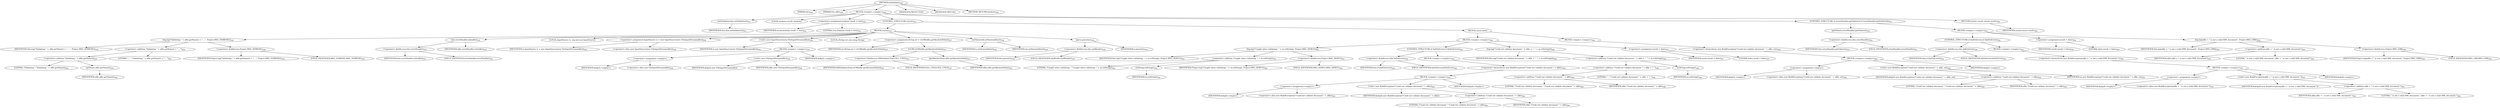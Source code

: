 digraph "doValidate" {  
"1055" [label = <(METHOD,doValidate)<SUB>529</SUB>> ]
"59" [label = <(PARAM,this)<SUB>529</SUB>> ]
"1056" [label = <(PARAM,File afile)<SUB>529</SUB>> ]
"1057" [label = <(BLOCK,&lt;empty&gt;,&lt;empty&gt;)<SUB>529</SUB>> ]
"1058" [label = <(initValidator,this.initValidator())<SUB>531</SUB>> ]
"58" [label = <(IDENTIFIER,this,this.initValidator())<SUB>531</SUB>> ]
"1059" [label = <(LOCAL,boolean result: boolean)> ]
"1060" [label = <(&lt;operator&gt;.assignment,boolean result = true)<SUB>532</SUB>> ]
"1061" [label = <(IDENTIFIER,result,boolean result = true)<SUB>532</SUB>> ]
"1062" [label = <(LITERAL,true,boolean result = true)<SUB>532</SUB>> ]
"1063" [label = <(CONTROL_STRUCTURE,try,try)<SUB>533</SUB>> ]
"1064" [label = <(BLOCK,try,try)<SUB>533</SUB>> ]
"1065" [label = <(log,log(&quot;Validating &quot; + afile.getName() + &quot;... &quot;, Project.MSG_VERBOSE))<SUB>534</SUB>> ]
"60" [label = <(IDENTIFIER,this,log(&quot;Validating &quot; + afile.getName() + &quot;... &quot;, Project.MSG_VERBOSE))<SUB>534</SUB>> ]
"1066" [label = <(&lt;operator&gt;.addition,&quot;Validating &quot; + afile.getName() + &quot;... &quot;)<SUB>534</SUB>> ]
"1067" [label = <(&lt;operator&gt;.addition,&quot;Validating &quot; + afile.getName())<SUB>534</SUB>> ]
"1068" [label = <(LITERAL,&quot;Validating &quot;,&quot;Validating &quot; + afile.getName())<SUB>534</SUB>> ]
"1069" [label = <(getName,afile.getName())<SUB>534</SUB>> ]
"1070" [label = <(IDENTIFIER,afile,afile.getName())<SUB>534</SUB>> ]
"1071" [label = <(LITERAL,&quot;... &quot;,&quot;Validating &quot; + afile.getName() + &quot;... &quot;)<SUB>534</SUB>> ]
"1072" [label = <(&lt;operator&gt;.fieldAccess,Project.MSG_VERBOSE)<SUB>534</SUB>> ]
"1073" [label = <(IDENTIFIER,Project,log(&quot;Validating &quot; + afile.getName() + &quot;... &quot;, Project.MSG_VERBOSE))<SUB>534</SUB>> ]
"1074" [label = <(FIELD_IDENTIFIER,MSG_VERBOSE,MSG_VERBOSE)<SUB>534</SUB>> ]
"1075" [label = <(init,errorHandler.init(afile))<SUB>535</SUB>> ]
"1076" [label = <(&lt;operator&gt;.fieldAccess,this.errorHandler)<SUB>535</SUB>> ]
"1077" [label = <(IDENTIFIER,this,errorHandler.init(afile))<SUB>535</SUB>> ]
"1078" [label = <(FIELD_IDENTIFIER,errorHandler,errorHandler)<SUB>535</SUB>> ]
"1079" [label = <(IDENTIFIER,afile,errorHandler.init(afile))<SUB>535</SUB>> ]
"62" [label = <(LOCAL,InputSource is: org.xml.sax.InputSource)> ]
"1080" [label = <(&lt;operator&gt;.assignment,InputSource is = new InputSource(new FileInputStream(afile)))<SUB>536</SUB>> ]
"1081" [label = <(IDENTIFIER,is,InputSource is = new InputSource(new FileInputStream(afile)))<SUB>536</SUB>> ]
"1082" [label = <(&lt;operator&gt;.alloc,new InputSource(new FileInputStream(afile)))<SUB>536</SUB>> ]
"1083" [label = <(&lt;init&gt;,new InputSource(new FileInputStream(afile)))<SUB>536</SUB>> ]
"61" [label = <(IDENTIFIER,is,new InputSource(new FileInputStream(afile)))<SUB>536</SUB>> ]
"1084" [label = <(BLOCK,&lt;empty&gt;,&lt;empty&gt;)<SUB>536</SUB>> ]
"1085" [label = <(&lt;operator&gt;.assignment,&lt;empty&gt;)> ]
"1086" [label = <(IDENTIFIER,$obj22,&lt;empty&gt;)> ]
"1087" [label = <(&lt;operator&gt;.alloc,new FileInputStream(afile))<SUB>536</SUB>> ]
"1088" [label = <(&lt;init&gt;,new FileInputStream(afile))<SUB>536</SUB>> ]
"1089" [label = <(IDENTIFIER,$obj22,new FileInputStream(afile))> ]
"1090" [label = <(IDENTIFIER,afile,new FileInputStream(afile))<SUB>536</SUB>> ]
"1091" [label = <(IDENTIFIER,$obj22,&lt;empty&gt;)> ]
"1092" [label = <(LOCAL,String uri: java.lang.String)> ]
"1093" [label = <(&lt;operator&gt;.assignment,String uri = toURI(afile.getAbsolutePath()))<SUB>537</SUB>> ]
"1094" [label = <(IDENTIFIER,uri,String uri = toURI(afile.getAbsolutePath()))<SUB>537</SUB>> ]
"1095" [label = <(toURI,toURI(afile.getAbsolutePath()))<SUB>537</SUB>> ]
"1096" [label = <(&lt;operator&gt;.fieldAccess,XMLValidateTask.FILE_UTILS)<SUB>537</SUB>> ]
"1097" [label = <(IDENTIFIER,XMLValidateTask,toURI(afile.getAbsolutePath()))<SUB>537</SUB>> ]
"1098" [label = <(FIELD_IDENTIFIER,FILE_UTILS,FILE_UTILS)<SUB>537</SUB>> ]
"1099" [label = <(getAbsolutePath,afile.getAbsolutePath())<SUB>537</SUB>> ]
"1100" [label = <(IDENTIFIER,afile,afile.getAbsolutePath())<SUB>537</SUB>> ]
"1101" [label = <(setSystemId,setSystemId(uri))<SUB>538</SUB>> ]
"1102" [label = <(IDENTIFIER,is,setSystemId(uri))<SUB>538</SUB>> ]
"1103" [label = <(IDENTIFIER,uri,setSystemId(uri))<SUB>538</SUB>> ]
"1104" [label = <(parse,parse(is))<SUB>539</SUB>> ]
"1105" [label = <(&lt;operator&gt;.fieldAccess,this.xmlReader)<SUB>539</SUB>> ]
"1106" [label = <(IDENTIFIER,this,parse(is))<SUB>539</SUB>> ]
"1107" [label = <(FIELD_IDENTIFIER,xmlReader,xmlReader)<SUB>539</SUB>> ]
"1108" [label = <(IDENTIFIER,is,parse(is))<SUB>539</SUB>> ]
"1109" [label = <(BLOCK,catch,catch)> ]
"1110" [label = <(BLOCK,&lt;empty&gt;,&lt;empty&gt;)<SUB>540</SUB>> ]
"1111" [label = <(log,log(&quot;Caught when validating: &quot; + ex.toString(), Project.MSG_DEBUG))<SUB>541</SUB>> ]
"63" [label = <(IDENTIFIER,this,log(&quot;Caught when validating: &quot; + ex.toString(), Project.MSG_DEBUG))<SUB>541</SUB>> ]
"1112" [label = <(&lt;operator&gt;.addition,&quot;Caught when validating: &quot; + ex.toString())<SUB>541</SUB>> ]
"1113" [label = <(LITERAL,&quot;Caught when validating: &quot;,&quot;Caught when validating: &quot; + ex.toString())<SUB>541</SUB>> ]
"1114" [label = <(toString,toString())<SUB>541</SUB>> ]
"1115" [label = <(IDENTIFIER,ex,toString())<SUB>541</SUB>> ]
"1116" [label = <(&lt;operator&gt;.fieldAccess,Project.MSG_DEBUG)<SUB>541</SUB>> ]
"1117" [label = <(IDENTIFIER,Project,log(&quot;Caught when validating: &quot; + ex.toString(), Project.MSG_DEBUG))<SUB>541</SUB>> ]
"1118" [label = <(FIELD_IDENTIFIER,MSG_DEBUG,MSG_DEBUG)<SUB>541</SUB>> ]
"1119" [label = <(CONTROL_STRUCTURE,if (failOnError),if (failOnError))<SUB>542</SUB>> ]
"1120" [label = <(&lt;operator&gt;.fieldAccess,this.failOnError)<SUB>542</SUB>> ]
"1121" [label = <(IDENTIFIER,this,if (failOnError))<SUB>542</SUB>> ]
"1122" [label = <(FIELD_IDENTIFIER,failOnError,failOnError)<SUB>542</SUB>> ]
"1123" [label = <(BLOCK,&lt;empty&gt;,&lt;empty&gt;)<SUB>542</SUB>> ]
"1124" [label = <(&lt;operator&gt;.throw,throw new BuildException(&quot;Could not validate document &quot; + afile);)<SUB>543</SUB>> ]
"1125" [label = <(BLOCK,&lt;empty&gt;,&lt;empty&gt;)<SUB>543</SUB>> ]
"1126" [label = <(&lt;operator&gt;.assignment,&lt;empty&gt;)> ]
"1127" [label = <(IDENTIFIER,$obj24,&lt;empty&gt;)> ]
"1128" [label = <(&lt;operator&gt;.alloc,new BuildException(&quot;Could not validate document &quot; + afile))<SUB>543</SUB>> ]
"1129" [label = <(&lt;init&gt;,new BuildException(&quot;Could not validate document &quot; + afile))<SUB>543</SUB>> ]
"1130" [label = <(IDENTIFIER,$obj24,new BuildException(&quot;Could not validate document &quot; + afile))> ]
"1131" [label = <(&lt;operator&gt;.addition,&quot;Could not validate document &quot; + afile)<SUB>544</SUB>> ]
"1132" [label = <(LITERAL,&quot;Could not validate document &quot;,&quot;Could not validate document &quot; + afile)<SUB>544</SUB>> ]
"1133" [label = <(IDENTIFIER,afile,&quot;Could not validate document &quot; + afile)<SUB>544</SUB>> ]
"1134" [label = <(IDENTIFIER,$obj24,&lt;empty&gt;)> ]
"1135" [label = <(log,log(&quot;Could not validate document &quot; + afile + &quot;: &quot; + ex.toString()))<SUB>546</SUB>> ]
"64" [label = <(IDENTIFIER,this,log(&quot;Could not validate document &quot; + afile + &quot;: &quot; + ex.toString()))<SUB>546</SUB>> ]
"1136" [label = <(&lt;operator&gt;.addition,&quot;Could not validate document &quot; + afile + &quot;: &quot; + ex.toString())<SUB>546</SUB>> ]
"1137" [label = <(&lt;operator&gt;.addition,&quot;Could not validate document &quot; + afile + &quot;: &quot;)<SUB>546</SUB>> ]
"1138" [label = <(&lt;operator&gt;.addition,&quot;Could not validate document &quot; + afile)<SUB>546</SUB>> ]
"1139" [label = <(LITERAL,&quot;Could not validate document &quot;,&quot;Could not validate document &quot; + afile)<SUB>546</SUB>> ]
"1140" [label = <(IDENTIFIER,afile,&quot;Could not validate document &quot; + afile)<SUB>546</SUB>> ]
"1141" [label = <(LITERAL,&quot;: &quot;,&quot;Could not validate document &quot; + afile + &quot;: &quot;)<SUB>546</SUB>> ]
"1142" [label = <(toString,toString())<SUB>546</SUB>> ]
"1143" [label = <(IDENTIFIER,ex,toString())<SUB>546</SUB>> ]
"1144" [label = <(&lt;operator&gt;.assignment,result = false)<SUB>547</SUB>> ]
"1145" [label = <(IDENTIFIER,result,result = false)<SUB>547</SUB>> ]
"1146" [label = <(LITERAL,false,result = false)<SUB>547</SUB>> ]
"1147" [label = <(BLOCK,&lt;empty&gt;,&lt;empty&gt;)<SUB>548</SUB>> ]
"1148" [label = <(&lt;operator&gt;.throw,throw new BuildException(&quot;Could not validate document &quot; + afile, ex);)<SUB>549</SUB>> ]
"1149" [label = <(BLOCK,&lt;empty&gt;,&lt;empty&gt;)<SUB>549</SUB>> ]
"1150" [label = <(&lt;operator&gt;.assignment,&lt;empty&gt;)> ]
"1151" [label = <(IDENTIFIER,$obj25,&lt;empty&gt;)> ]
"1152" [label = <(&lt;operator&gt;.alloc,new BuildException(&quot;Could not validate document &quot; + afile, ex))<SUB>549</SUB>> ]
"1153" [label = <(&lt;init&gt;,new BuildException(&quot;Could not validate document &quot; + afile, ex))<SUB>549</SUB>> ]
"1154" [label = <(IDENTIFIER,$obj25,new BuildException(&quot;Could not validate document &quot; + afile, ex))> ]
"1155" [label = <(&lt;operator&gt;.addition,&quot;Could not validate document &quot; + afile)<SUB>550</SUB>> ]
"1156" [label = <(LITERAL,&quot;Could not validate document &quot;,&quot;Could not validate document &quot; + afile)<SUB>550</SUB>> ]
"1157" [label = <(IDENTIFIER,afile,&quot;Could not validate document &quot; + afile)<SUB>550</SUB>> ]
"1158" [label = <(IDENTIFIER,ex,new BuildException(&quot;Could not validate document &quot; + afile, ex))<SUB>551</SUB>> ]
"1159" [label = <(IDENTIFIER,$obj25,&lt;empty&gt;)> ]
"1160" [label = <(CONTROL_STRUCTURE,if (errorHandler.getFailure()),if (errorHandler.getFailure()))<SUB>553</SUB>> ]
"1161" [label = <(getFailure,errorHandler.getFailure())<SUB>553</SUB>> ]
"1162" [label = <(&lt;operator&gt;.fieldAccess,this.errorHandler)<SUB>553</SUB>> ]
"1163" [label = <(IDENTIFIER,this,errorHandler.getFailure())<SUB>553</SUB>> ]
"1164" [label = <(FIELD_IDENTIFIER,errorHandler,errorHandler)<SUB>553</SUB>> ]
"1165" [label = <(BLOCK,&lt;empty&gt;,&lt;empty&gt;)<SUB>553</SUB>> ]
"1166" [label = <(CONTROL_STRUCTURE,if (failOnError),if (failOnError))<SUB>554</SUB>> ]
"1167" [label = <(&lt;operator&gt;.fieldAccess,this.failOnError)<SUB>554</SUB>> ]
"1168" [label = <(IDENTIFIER,this,if (failOnError))<SUB>554</SUB>> ]
"1169" [label = <(FIELD_IDENTIFIER,failOnError,failOnError)<SUB>554</SUB>> ]
"1170" [label = <(BLOCK,&lt;empty&gt;,&lt;empty&gt;)<SUB>554</SUB>> ]
"1171" [label = <(&lt;operator&gt;.throw,throw new BuildException(afile + &quot; is not a valid XML document.&quot;);)<SUB>555</SUB>> ]
"1172" [label = <(BLOCK,&lt;empty&gt;,&lt;empty&gt;)<SUB>555</SUB>> ]
"1173" [label = <(&lt;operator&gt;.assignment,&lt;empty&gt;)> ]
"1174" [label = <(IDENTIFIER,$obj26,&lt;empty&gt;)> ]
"1175" [label = <(&lt;operator&gt;.alloc,new BuildException(afile + &quot; is not a valid XML document.&quot;))<SUB>555</SUB>> ]
"1176" [label = <(&lt;init&gt;,new BuildException(afile + &quot; is not a valid XML document.&quot;))<SUB>555</SUB>> ]
"1177" [label = <(IDENTIFIER,$obj26,new BuildException(afile + &quot; is not a valid XML document.&quot;))> ]
"1178" [label = <(&lt;operator&gt;.addition,afile + &quot; is not a valid XML document.&quot;)<SUB>556</SUB>> ]
"1179" [label = <(IDENTIFIER,afile,afile + &quot; is not a valid XML document.&quot;)<SUB>556</SUB>> ]
"1180" [label = <(LITERAL,&quot; is not a valid XML document.&quot;,afile + &quot; is not a valid XML document.&quot;)<SUB>556</SUB>> ]
"1181" [label = <(IDENTIFIER,$obj26,&lt;empty&gt;)> ]
"1182" [label = <(&lt;operator&gt;.assignment,result = false)<SUB>558</SUB>> ]
"1183" [label = <(IDENTIFIER,result,result = false)<SUB>558</SUB>> ]
"1184" [label = <(LITERAL,false,result = false)<SUB>558</SUB>> ]
"1185" [label = <(log,log(afile + &quot; is not a valid XML document&quot;, Project.MSG_ERR))<SUB>559</SUB>> ]
"65" [label = <(IDENTIFIER,this,log(afile + &quot; is not a valid XML document&quot;, Project.MSG_ERR))<SUB>559</SUB>> ]
"1186" [label = <(&lt;operator&gt;.addition,afile + &quot; is not a valid XML document&quot;)<SUB>559</SUB>> ]
"1187" [label = <(IDENTIFIER,afile,afile + &quot; is not a valid XML document&quot;)<SUB>559</SUB>> ]
"1188" [label = <(LITERAL,&quot; is not a valid XML document&quot;,afile + &quot; is not a valid XML document&quot;)<SUB>559</SUB>> ]
"1189" [label = <(&lt;operator&gt;.fieldAccess,Project.MSG_ERR)<SUB>559</SUB>> ]
"1190" [label = <(IDENTIFIER,Project,log(afile + &quot; is not a valid XML document&quot;, Project.MSG_ERR))<SUB>559</SUB>> ]
"1191" [label = <(FIELD_IDENTIFIER,MSG_ERR,MSG_ERR)<SUB>559</SUB>> ]
"1192" [label = <(RETURN,return result;,return result;)<SUB>561</SUB>> ]
"1193" [label = <(IDENTIFIER,result,return result;)<SUB>561</SUB>> ]
"1194" [label = <(MODIFIER,PROTECTED)> ]
"1195" [label = <(MODIFIER,VIRTUAL)> ]
"1196" [label = <(METHOD_RETURN,boolean)<SUB>529</SUB>> ]
  "1055" -> "59" 
  "1055" -> "1056" 
  "1055" -> "1057" 
  "1055" -> "1194" 
  "1055" -> "1195" 
  "1055" -> "1196" 
  "1057" -> "1058" 
  "1057" -> "1059" 
  "1057" -> "1060" 
  "1057" -> "1063" 
  "1057" -> "1160" 
  "1057" -> "1192" 
  "1058" -> "58" 
  "1060" -> "1061" 
  "1060" -> "1062" 
  "1063" -> "1064" 
  "1063" -> "1109" 
  "1064" -> "1065" 
  "1064" -> "1075" 
  "1064" -> "62" 
  "1064" -> "1080" 
  "1064" -> "1083" 
  "1064" -> "1092" 
  "1064" -> "1093" 
  "1064" -> "1101" 
  "1064" -> "1104" 
  "1065" -> "60" 
  "1065" -> "1066" 
  "1065" -> "1072" 
  "1066" -> "1067" 
  "1066" -> "1071" 
  "1067" -> "1068" 
  "1067" -> "1069" 
  "1069" -> "1070" 
  "1072" -> "1073" 
  "1072" -> "1074" 
  "1075" -> "1076" 
  "1075" -> "1079" 
  "1076" -> "1077" 
  "1076" -> "1078" 
  "1080" -> "1081" 
  "1080" -> "1082" 
  "1083" -> "61" 
  "1083" -> "1084" 
  "1084" -> "1085" 
  "1084" -> "1088" 
  "1084" -> "1091" 
  "1085" -> "1086" 
  "1085" -> "1087" 
  "1088" -> "1089" 
  "1088" -> "1090" 
  "1093" -> "1094" 
  "1093" -> "1095" 
  "1095" -> "1096" 
  "1095" -> "1099" 
  "1096" -> "1097" 
  "1096" -> "1098" 
  "1099" -> "1100" 
  "1101" -> "1102" 
  "1101" -> "1103" 
  "1104" -> "1105" 
  "1104" -> "1108" 
  "1105" -> "1106" 
  "1105" -> "1107" 
  "1109" -> "1110" 
  "1109" -> "1147" 
  "1110" -> "1111" 
  "1110" -> "1119" 
  "1110" -> "1135" 
  "1110" -> "1144" 
  "1111" -> "63" 
  "1111" -> "1112" 
  "1111" -> "1116" 
  "1112" -> "1113" 
  "1112" -> "1114" 
  "1114" -> "1115" 
  "1116" -> "1117" 
  "1116" -> "1118" 
  "1119" -> "1120" 
  "1119" -> "1123" 
  "1120" -> "1121" 
  "1120" -> "1122" 
  "1123" -> "1124" 
  "1124" -> "1125" 
  "1125" -> "1126" 
  "1125" -> "1129" 
  "1125" -> "1134" 
  "1126" -> "1127" 
  "1126" -> "1128" 
  "1129" -> "1130" 
  "1129" -> "1131" 
  "1131" -> "1132" 
  "1131" -> "1133" 
  "1135" -> "64" 
  "1135" -> "1136" 
  "1136" -> "1137" 
  "1136" -> "1142" 
  "1137" -> "1138" 
  "1137" -> "1141" 
  "1138" -> "1139" 
  "1138" -> "1140" 
  "1142" -> "1143" 
  "1144" -> "1145" 
  "1144" -> "1146" 
  "1147" -> "1148" 
  "1148" -> "1149" 
  "1149" -> "1150" 
  "1149" -> "1153" 
  "1149" -> "1159" 
  "1150" -> "1151" 
  "1150" -> "1152" 
  "1153" -> "1154" 
  "1153" -> "1155" 
  "1153" -> "1158" 
  "1155" -> "1156" 
  "1155" -> "1157" 
  "1160" -> "1161" 
  "1160" -> "1165" 
  "1161" -> "1162" 
  "1162" -> "1163" 
  "1162" -> "1164" 
  "1165" -> "1166" 
  "1165" -> "1182" 
  "1165" -> "1185" 
  "1166" -> "1167" 
  "1166" -> "1170" 
  "1167" -> "1168" 
  "1167" -> "1169" 
  "1170" -> "1171" 
  "1171" -> "1172" 
  "1172" -> "1173" 
  "1172" -> "1176" 
  "1172" -> "1181" 
  "1173" -> "1174" 
  "1173" -> "1175" 
  "1176" -> "1177" 
  "1176" -> "1178" 
  "1178" -> "1179" 
  "1178" -> "1180" 
  "1182" -> "1183" 
  "1182" -> "1184" 
  "1185" -> "65" 
  "1185" -> "1186" 
  "1185" -> "1189" 
  "1186" -> "1187" 
  "1186" -> "1188" 
  "1189" -> "1190" 
  "1189" -> "1191" 
  "1192" -> "1193" 
}
